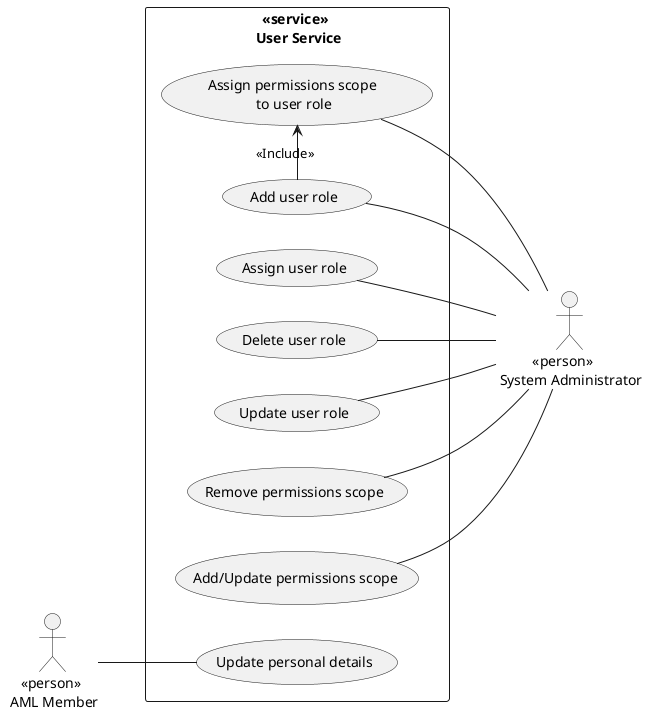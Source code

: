 @startuml user-profile
left to right direction

rectangle "<<service>> \n User Service" {
    (Update personal details) as update_personal_details
    (Add/Update permissions scope) as add_update_scope
    (Remove permissions scope) as remove_scope
    (Assign permissions scope \nto user role) as assign_scope
    (Add user role) as add_role
    (Update user role) as update_role
    (Delete user role) as delete_role
    (Assign user role) as assign_role
}

:    <<person>> \n AML Member: as aml_member 
:          <<person>> \n System Administrator: as sys_admin

aml_member -d- update_personal_details

sys_admin -u- add_update_scope
sys_admin -u- remove_scope
sys_admin -u- assign_scope
sys_admin -u- add_role
sys_admin -u- update_role
sys_admin -u- delete_role
sys_admin -u- assign_role

add_role -r-> assign_scope: <<Include>>



@enduml